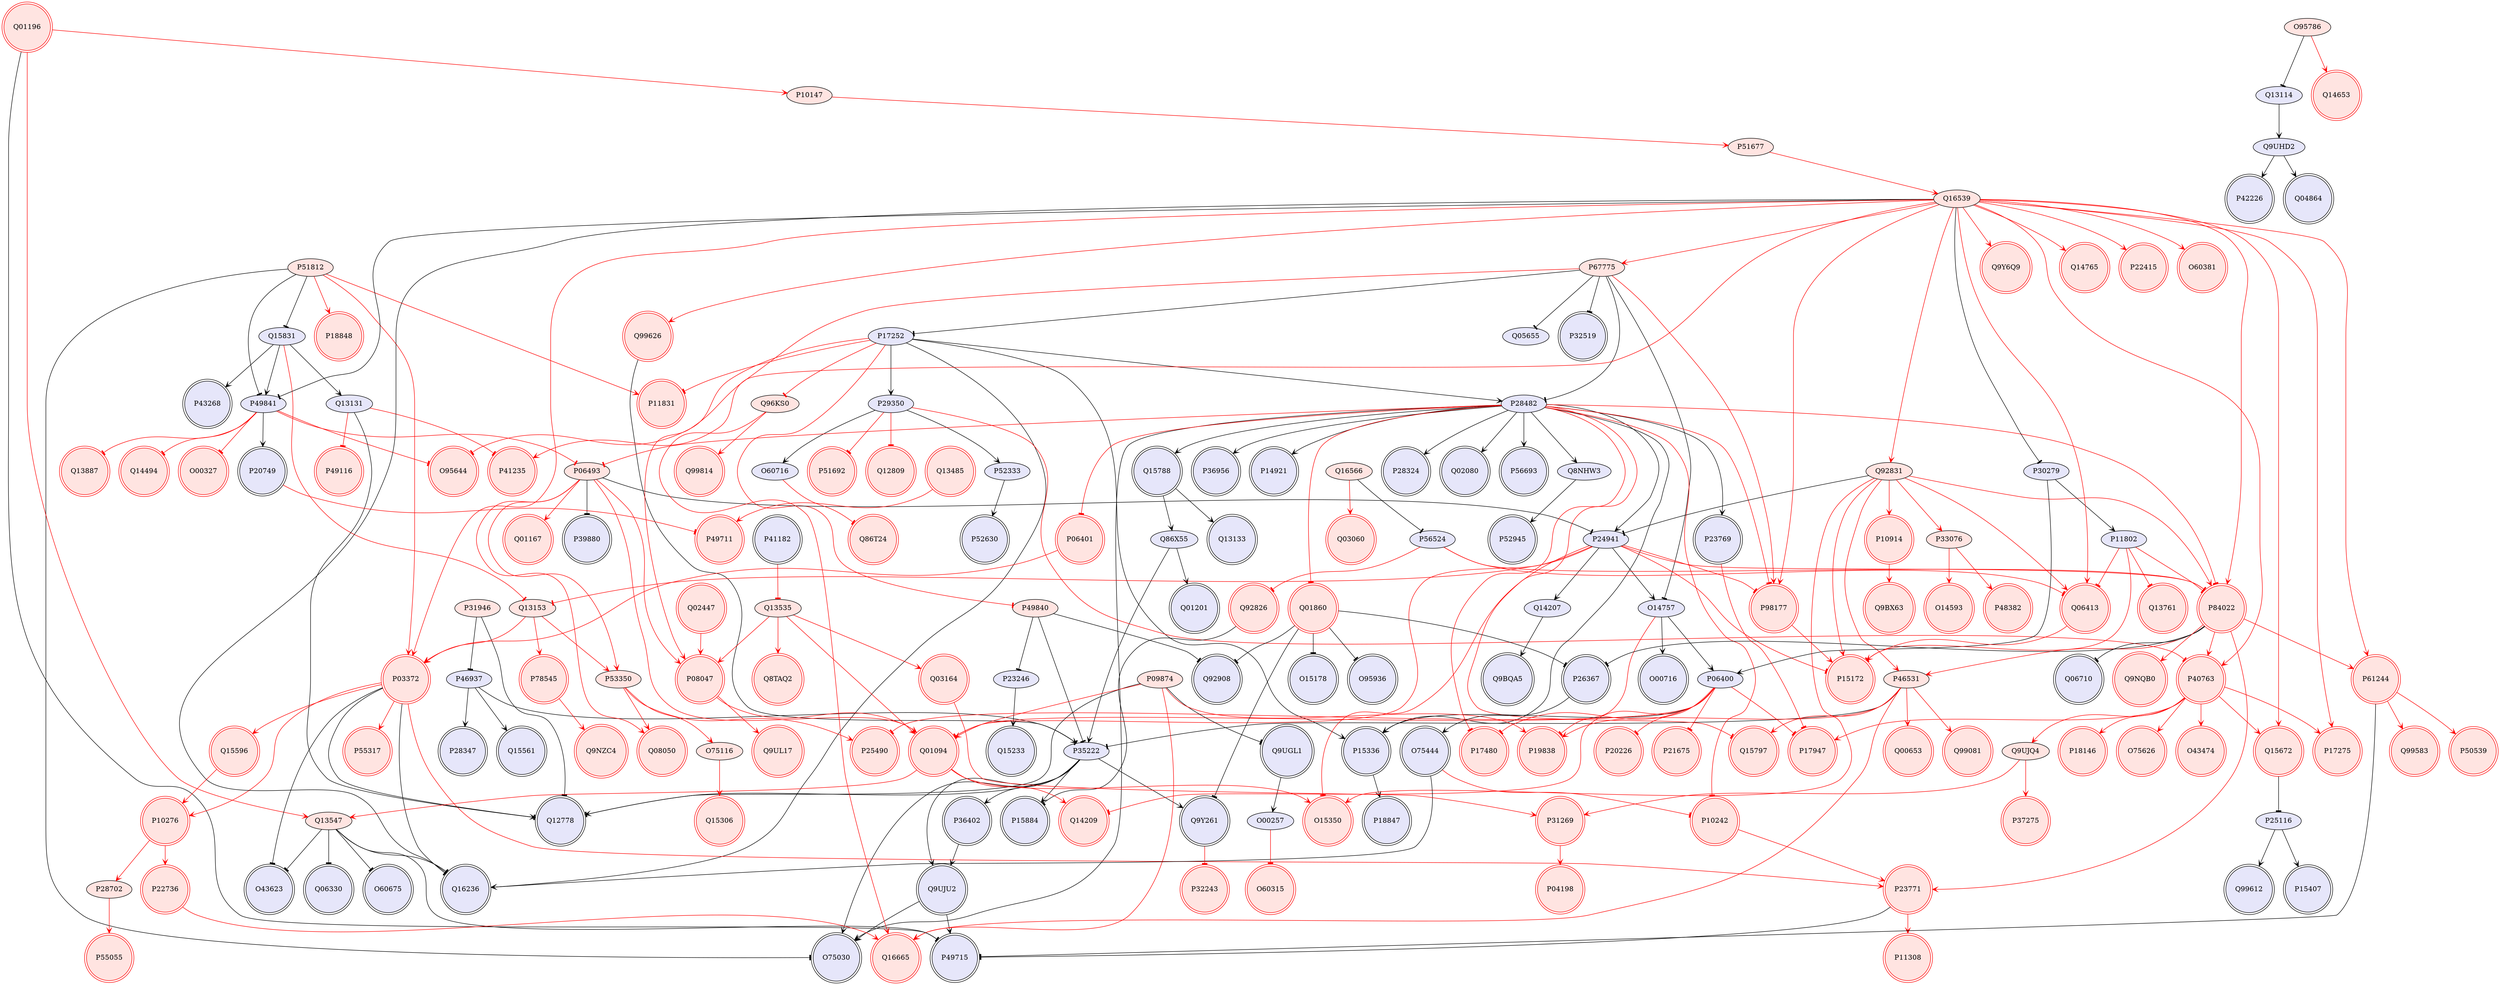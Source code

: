 digraph {

P15336->P18847 [penwidth=1, color=black, arrowhead="vee"]
P51812->Q15831 [penwidth=1, color=black, arrowhead="tee"]
P51812->O75030 [penwidth=1, color=black, arrowhead="tee"]
P51812->P49841 [penwidth=1, color=black, arrowhead="tee"]
P46937->P35222 [penwidth=1, color=black, arrowhead="vee"]
Q86X55->P35222 [penwidth=1, color=black, arrowhead="vee"]
P35222->Q12778 [penwidth=1, color=black, arrowhead="vee"]
P49840->P35222 [penwidth=1, color=black, arrowhead="tee"]
P35222->Q9UJU2 [penwidth=1, color=black, arrowhead="vee"]
P46531->P35222 [penwidth=1, color=black, arrowhead="tee"]
P35222->O75030 [penwidth=1, color=black, arrowhead="vee"]
P35222->P36402 [penwidth=1, color=black, arrowhead="vee"]
P35222->P15884 [penwidth=1, color=black, arrowhead="vee"]
Q99626->P35222 [penwidth=1, color=black, arrowhead="tee"]
P31946->P46937 [penwidth=1, color=black, arrowhead="tee"]
P46937->Q15561 [penwidth=1, color=black, arrowhead="vee"]
P46937->P28347 [penwidth=1, color=black, arrowhead="vee"]
P23771->P49715 [penwidth=1, color=black, arrowhead="tee"]
P61244->P49715 [penwidth=1, color=black, arrowhead="tee"]
Q01196->P49715 [penwidth=1, color=black, arrowhead="tee"]
P17252->P29350 [penwidth=1, color=black, arrowhead="vee"]
P67775->P17252 [penwidth=1, color=black, arrowhead="tee"]
P17252->P15336 [penwidth=1, color=black, arrowhead="vee"]
P17252->Q16236 [penwidth=1, color=black, arrowhead="vee"]
P17252->P28482 [penwidth=1, color=black, arrowhead="vee"]
Q92831->P24941 [penwidth=1, color=black, arrowhead="tee"]
P03372->Q12778 [penwidth=1, color=black, arrowhead="tee"]
P03372->Q16236 [penwidth=1, color=black, arrowhead="tee"]
P28482->P36956 [penwidth=1, color=black, arrowhead="vee"]
P23246->Q15233 [penwidth=1, color=black, arrowhead="vee"]
P52333->P52630 [penwidth=1, color=black, arrowhead="vee"]
O14757->O00716 [penwidth=1, color=black, arrowhead="vee"]
P06493->P24941 [penwidth=1, color=black, arrowhead="tee"]
P06493->P39880 [penwidth=1, color=black, arrowhead="tee"]
Q15831->P49841 [penwidth=1, color=black, arrowhead="vee"]
Q15831->Q13131 [penwidth=1, color=black, arrowhead="vee"]
Q15831->P43268 [penwidth=1, color=black, arrowhead="vee"]
Q15788->Q86X55 [penwidth=1, color=black, arrowhead="vee"]
Q86X55->Q01201 [penwidth=1, color=black, arrowhead="vee"]
P29350->P52333 [penwidth=1, color=black, arrowhead="vee"]
P29350->O60716 [penwidth=1, color=black, arrowhead="vee"]
P24941->Q14207 [penwidth=1, color=black, arrowhead="vee"]
P24941->O14757 [penwidth=1, color=black, arrowhead="vee"]
P28482->P24941 [penwidth=1, color=black, arrowhead="vee"]
P67775->O14757 [penwidth=1, color=black, arrowhead="tee"]
P67775->Q05655 [penwidth=1, color=black, arrowhead="tee"]
P67775->P28482 [penwidth=1, color=black, arrowhead="tee"]
P67775->P32519 [penwidth=1, color=black, arrowhead="tee"]
P30279->P06400 [penwidth=1, color=black, arrowhead="vee"]
Q16539->P30279 [penwidth=1, color=black, arrowhead="tee"]
P30279->P11802 [penwidth=1, color=black, arrowhead="vee"]
P09874->Q12778 [penwidth=1, color=black, arrowhead="tee"]
P31946->Q12778 [penwidth=1, color=black, arrowhead="tee"]
Q13131->Q12778 [penwidth=1, color=black, arrowhead="vee"]
P49840->P23246 [penwidth=1, color=black, arrowhead="tee"]
P49840->Q92908 [penwidth=1, color=black, arrowhead="tee"]
P28482->Q15788 [penwidth=1, color=black, arrowhead="vee"]
Q15788->Q13133 [penwidth=1, color=black, arrowhead="vee"]
Q9UJU2->O75030 [penwidth=1, color=black, arrowhead="vee"]
P36402->Q9UJU2 [penwidth=1, color=black, arrowhead="vee"]
Q16566->P56524 [penwidth=1, color=black, arrowhead="tee"]
Q13547->Q06330 [penwidth=1, color=black, arrowhead="tee"]
O75444->Q16236 [penwidth=1, color=black, arrowhead="vee"]
P26367->O75444 [penwidth=1, color=black, arrowhead="vee"]
Q14207->Q9BQA5 [penwidth=1, color=black, arrowhead="vee"]
Q13547->O60675 [penwidth=1, color=black, arrowhead="tee"]
Q13547->Q16236 [penwidth=1, color=black, arrowhead="tee"]
Q13547->O43623 [penwidth=1, color=black, arrowhead="tee"]
Q9UHD2->P42226 [penwidth=1, color=black, arrowhead="vee"]
P49841->P20749 [penwidth=1, color=black, arrowhead="vee"]
P06400->P15336 [penwidth=1, color=black, arrowhead="vee"]
P28482->P15336 [penwidth=1, color=black, arrowhead="vee"]
O14757->P06400 [penwidth=1, color=black, arrowhead="vee"]
P84022->Q06710 [penwidth=1, color=black, arrowhead="tee"]
P28482->O75030 [penwidth=1, color=black, arrowhead="vee"]
Q16539->Q16236 [penwidth=1, color=black, arrowhead="tee"]
Q9UHD2->Q04864 [penwidth=1, color=black, arrowhead="vee"]
P84022->P26367 [penwidth=1, color=black, arrowhead="tee"]
P09874->Q9UGL1 [penwidth=1, color=black, arrowhead="tee"]
Q13114->Q9UHD2 [penwidth=1, color=black, arrowhead="vee"]
O95786->Q13114 [penwidth=1, color=black, arrowhead="tee"]
Q16539->P49841 [penwidth=1, color=black, arrowhead="tee"]
Q9UGL1->O00257 [penwidth=1, color=black, arrowhead="vee"]
P28482->P14921 [penwidth=1, color=black, arrowhead="vee"]
P28482->P23769 [penwidth=1, color=black, arrowhead="vee"]
P28482->P28324 [penwidth=1, color=black, arrowhead="vee"]
P28482->Q02080 [penwidth=1, color=black, arrowhead="vee"]
P28482->Q8NHW3 [penwidth=1, color=black, arrowhead="vee"]
P28482->P56693 [penwidth=1, color=black, arrowhead="vee"]
Q01860->Q9Y261 [penwidth=1, color=black, arrowhead="tee"]
P35222->Q9Y261 [penwidth=1, color=black, arrowhead="vee"]
Q9UJU2->P49715 [penwidth=1, color=black, arrowhead="vee"]
Q13547->P49715 [penwidth=1, color=black, arrowhead="tee"]
Q01860->Q92908 [penwidth=1, color=black, arrowhead="tee"]
Q92826->P15884 [penwidth=1, color=black, arrowhead="tee"]
Q01860->O95936 [penwidth=1, color=black, arrowhead="tee"]
Q01860->P26367 [penwidth=1, color=black, arrowhead="tee"]
Q01860->O15178 [penwidth=1, color=black, arrowhead="tee"]
P25116->P15407 [penwidth=1, color=black, arrowhead="vee"]
P25116->Q99612 [penwidth=1, color=black, arrowhead="vee"]
Q15672->P25116 [penwidth=1, color=black, arrowhead="tee"]
Q8NHW3->P52945 [penwidth=1, color=black, arrowhead="vee"]
P03372->O43623 [penwidth=1, color=black, arrowhead="tee"]
P06493->Q08050 [penwidth=1, color=red, arrowhead="vee"]
P53350->Q08050 [penwidth=1, color=red, arrowhead="vee"]
P51812->P18848 [penwidth=1, color=red, arrowhead="vee"]
P51812->P03372 [penwidth=1, color=red, arrowhead="vee"]
P51812->P11831 [penwidth=1, color=red, arrowhead="vee"]
Q92831->O15350 [penwidth=1, color=red, arrowhead="vee"]
P24941->O15350 [penwidth=1, color=red, arrowhead="tee"]
Q01094->O15350 [penwidth=1, color=red, arrowhead="vee"]
P49841->O00327 [penwidth=1, color=red, arrowhead="tee"]
P29350->P51692 [penwidth=1, color=red, arrowhead="tee"]
P29350->P40763 [penwidth=1, color=red, arrowhead="tee"]
P40763->O43474 [penwidth=1, color=red, arrowhead="vee"]
P40763->P18146 [penwidth=1, color=red, arrowhead="vee"]
P40763->O75626 [penwidth=1, color=red, arrowhead="vee"]
P40763->P17275 [penwidth=1, color=red, arrowhead="vee"]
P84022->P40763 [penwidth=1, color=red, arrowhead="vee"]
P40763->Q15672 [penwidth=1, color=red, arrowhead="vee"]
P40763->P17947 [penwidth=1, color=red, arrowhead="vee"]
Q16539->P40763 [penwidth=1, color=red, arrowhead="vee"]
P46531->Q15797 [penwidth=1, color=red, arrowhead="vee"]
P28482->Q15797 [penwidth=1, color=red, arrowhead="tee"]
Q13485->P49711 [penwidth=1, color=red, arrowhead="vee"]
Q13131->P49116 [penwidth=1, color=red, arrowhead="tee"]
P17252->Q96KS0 [penwidth=1, color=red, arrowhead="tee"]
P17252->P49840 [penwidth=1, color=red, arrowhead="tee"]
P17252->P11831 [penwidth=1, color=red, arrowhead="tee"]
P17252->O95644 [penwidth=1, color=red, arrowhead="tee"]
Q9Y261->P32243 [penwidth=1, color=red, arrowhead="tee"]
O14757->P19838 [penwidth=1, color=red, arrowhead="tee"]
P46531->P19838 [penwidth=1, color=red, arrowhead="vee"]
P09874->P19838 [penwidth=1, color=red, arrowhead="vee"]
Q92831->P15172 [penwidth=1, color=red, arrowhead="vee"]
Q92831->P10914 [penwidth=1, color=red, arrowhead="vee"]
Q92831->P46531 [penwidth=1, color=red, arrowhead="vee"]
Q92831->P84022 [penwidth=1, color=red, arrowhead="vee"]
Q16539->Q92831 [penwidth=1, color=red, arrowhead="vee"]
Q92831->Q06413 [penwidth=1, color=red, arrowhead="vee"]
Q92831->P33076 [penwidth=1, color=red, arrowhead="vee"]
P53350->P25490 [penwidth=1, color=red, arrowhead="vee"]
P06400->P25490 [penwidth=1, color=red, arrowhead="tee"]
Q16539->Q9Y6Q9 [penwidth=1, color=red, arrowhead="vee"]
P03372->P10276 [penwidth=1, color=red, arrowhead="vee"]
P03372->P23771 [penwidth=1, color=red, arrowhead="vee"]
P03372->Q15596 [penwidth=1, color=red, arrowhead="vee"]
Q13153->P03372 [penwidth=1, color=red, arrowhead="vee"]
P06401->P03372 [penwidth=1, color=red, arrowhead="vee"]
Q16539->P03372 [penwidth=1, color=red, arrowhead="vee"]
P03372->P55317 [penwidth=1, color=red, arrowhead="vee"]
P06493->P53350 [penwidth=1, color=red, arrowhead="vee"]
P06493->Q01094 [penwidth=1, color=red, arrowhead="vee"]
P49841->P06493 [penwidth=1, color=red, arrowhead="tee"]
P06493->P08047 [penwidth=1, color=red, arrowhead="vee"]
P28482->P06493 [penwidth=1, color=red, arrowhead="tee"]
P06493->Q01167 [penwidth=1, color=red, arrowhead="vee"]
Q01094->Q14209 [penwidth=1, color=red, arrowhead="vee"]
P06400->Q14209 [penwidth=1, color=red, arrowhead="tee"]
Q15831->Q13153 [penwidth=1, color=red, arrowhead="tee"]
P29350->Q12809 [penwidth=1, color=red, arrowhead="tee"]
P84022->Q9NQB0 [penwidth=1, color=red, arrowhead="vee"]
Q96KS0->Q99814 [penwidth=1, color=red, arrowhead="vee"]
Q96KS0->Q16665 [penwidth=1, color=red, arrowhead="vee"]
P24941->P15172 [penwidth=1, color=red, arrowhead="tee"]
P24941->Q01094 [penwidth=1, color=red, arrowhead="tee"]
P24941->Q13153 [penwidth=1, color=red, arrowhead="tee"]
P24941->P84022 [penwidth=1, color=red, arrowhead="tee"]
P24941->P98177 [penwidth=1, color=red, arrowhead="tee"]
Q16539->P67775 [penwidth=1, color=red, arrowhead="vee"]
P67775->P08047 [penwidth=1, color=red, arrowhead="vee"]
P67775->P98177 [penwidth=1, color=red, arrowhead="vee"]
P06400->P20226 [penwidth=1, color=red, arrowhead="tee"]
Q16539->Q14765 [penwidth=1, color=red, arrowhead="vee"]
O95786->Q14653 [penwidth=1, color=red, arrowhead="vee"]
P53350->O75116 [penwidth=1, color=red, arrowhead="vee"]
O75116->Q15306 [penwidth=1, color=red, arrowhead="vee"]
Q15596->P10276 [penwidth=1, color=red, arrowhead="vee"]
P10276->P22736 [penwidth=1, color=red, arrowhead="vee"]
P10276->P28702 [penwidth=1, color=red, arrowhead="vee"]
P11802->P15172 [penwidth=1, color=red, arrowhead="tee"]
Q06413->P15172 [penwidth=1, color=red, arrowhead="vee"]
P56524->P84022 [penwidth=1, color=red, arrowhead="tee"]
P56524->Q06413 [penwidth=1, color=red, arrowhead="tee"]
O75444->P10242 [penwidth=1, color=red, arrowhead="tee"]
P10242->P23771 [penwidth=1, color=red, arrowhead="vee"]
P28482->P10242 [penwidth=1, color=red, arrowhead="tee"]
Q13535->Q8TAQ2 [penwidth=1, color=red, arrowhead="vee"]
Q13535->Q01094 [penwidth=1, color=red, arrowhead="vee"]
Q13535->Q03164 [penwidth=1, color=red, arrowhead="vee"]
Q13535->P08047 [penwidth=1, color=red, arrowhead="vee"]
P41182->Q13535 [penwidth=1, color=red, arrowhead="tee"]
P84022->P23771 [penwidth=1, color=red, arrowhead="vee"]
P61244->Q99583 [penwidth=1, color=red, arrowhead="vee"]
P84022->P61244 [penwidth=1, color=red, arrowhead="vee"]
Q16539->P61244 [penwidth=1, color=red, arrowhead="vee"]
P61244->P50539 [penwidth=1, color=red, arrowhead="vee"]
Q01094->Q13547 [penwidth=1, color=red, arrowhead="vee"]
Q01196->Q13547 [penwidth=1, color=red, arrowhead="vee"]
Q13153->P53350 [penwidth=1, color=red, arrowhead="vee"]
Q16539->P22415 [penwidth=1, color=red, arrowhead="vee"]
P10914->Q9BX63 [penwidth=1, color=red, arrowhead="vee"]
P06400->Q01094 [penwidth=1, color=red, arrowhead="tee"]
P09874->Q01094 [penwidth=1, color=red, arrowhead="vee"]
P08047->Q01094 [penwidth=1, color=red, arrowhead="vee"]
P46531->Q16665 [penwidth=1, color=red, arrowhead="vee"]
P84022->P46531 [penwidth=1, color=red, arrowhead="vee"]
P11802->Q13761 [penwidth=1, color=red, arrowhead="tee"]
P06400->P17947 [penwidth=1, color=red, arrowhead="tee"]
P06400->P21675 [penwidth=1, color=red, arrowhead="tee"]
P06400->P17480 [penwidth=1, color=red, arrowhead="tee"]
Q13153->P78545 [penwidth=1, color=red, arrowhead="vee"]
P28482->P06401 [penwidth=1, color=red, arrowhead="tee"]
P08047->Q9UL17 [penwidth=1, color=red, arrowhead="vee"]
P22736->Q16665 [penwidth=1, color=red, arrowhead="vee"]
P09874->Q16665 [penwidth=1, color=red, arrowhead="vee"]
Q16539->P17275 [penwidth=1, color=red, arrowhead="vee"]
Q16539->P84022 [penwidth=1, color=red, arrowhead="vee"]
P28482->P84022 [penwidth=1, color=red, arrowhead="tee"]
P11802->P84022 [penwidth=1, color=red, arrowhead="tee"]
Q16539->Q15672 [penwidth=1, color=red, arrowhead="vee"]
Q03164->P31269 [penwidth=1, color=red, arrowhead="vee"]
Q16539->O60381 [penwidth=1, color=red, arrowhead="vee"]
P23769->P17947 [penwidth=1, color=red, arrowhead="tee"]
Q02447->P08047 [penwidth=1, color=red, arrowhead="vee"]
Q16539->P98177 [penwidth=1, color=red, arrowhead="vee"]
P51677->Q16539 [penwidth=1, color=red, arrowhead="vee"]
Q16539->P41235 [penwidth=1, color=red, arrowhead="vee"]
Q16539->Q99626 [penwidth=1, color=red, arrowhead="vee"]
Q16539->Q06413 [penwidth=1, color=red, arrowhead="vee"]
O60716->Q86T24 [penwidth=1, color=red, arrowhead="tee"]
P49841->Q13887 [penwidth=1, color=red, arrowhead="tee"]
P49841->O95644 [penwidth=1, color=red, arrowhead="tee"]
P49841->Q14494 [penwidth=1, color=red, arrowhead="tee"]
P28482->P98177 [penwidth=1, color=red, arrowhead="tee"]
P28482->Q01860 [penwidth=1, color=red, arrowhead="tee"]
P28482->P17480 [penwidth=1, color=red, arrowhead="tee"]
P11802->Q06413 [penwidth=1, color=red, arrowhead="tee"]
P28702->P55055 [penwidth=1, color=red, arrowhead="vee"]
Q13131->P41235 [penwidth=1, color=red, arrowhead="tee"]
P10147->P51677 [penwidth=1, color=red, arrowhead="vee"]
P78545->Q9NZC4 [penwidth=1, color=red, arrowhead="vee"]
O00257->O60315 [penwidth=1, color=red, arrowhead="tee"]
Q16566->Q03060 [penwidth=1, color=red, arrowhead="vee"]
P33076->P48382 [penwidth=1, color=red, arrowhead="vee"]
P33076->O14593 [penwidth=1, color=red, arrowhead="vee"]
P23771->P11308 [penwidth=1, color=red, arrowhead="vee"]
P98177->P15172 [penwidth=1, color=red, arrowhead="vee"]
P40763->Q9UJQ4 [penwidth=1, color=red, arrowhead="vee"]
P20749->P49711 [penwidth=1, color=red, arrowhead="tee"]
Q9UJQ4->P37275 [penwidth=1, color=red, arrowhead="vee"]
Q01196->P10147 [penwidth=1, color=red, arrowhead="vee"]
P46531->Q99081 [penwidth=1, color=red, arrowhead="vee"]
P46531->Q00653 [penwidth=1, color=red, arrowhead="vee"]
Q9UJQ4->P31269 [penwidth=1, color=red, arrowhead="vee"]
P56524->Q92826 [penwidth=1, color=red, arrowhead="tee"]
P31269->P04198 [penwidth=1, color=red, arrowhead="vee"]
Q01196 [style=filled, color=red, fillcolor=mistyrose, shape=invhouse];
O00327 [style=filled, color=red, fillcolor=mistyrose, shape=doublecircle];
P15336 [style=filled, color=black, fillcolor=lavender, shape=doublecircle];
P18847 [style=filled, color=black, fillcolor=lavender, shape=doublecircle];
P18848 [style=filled, color=red, fillcolor=mistyrose, shape=doublecircle];
Q9BX63 [style=filled, color=red, fillcolor=mistyrose, shape=doublecircle];
P20749 [style=filled, color=black, fillcolor=lavender, shape=doublecircle];
P41182 [style=filled, color=black, fillcolor=lavender, shape=doublecircle];
Q99626 [style=filled, color=red, fillcolor=mistyrose, shape=doublecircle];
P49715 [style=filled, color=black, fillcolor=lavender, shape=doublecircle];
Q03060 [style=filled, color=red, fillcolor=mistyrose, shape=doublecircle];
P49711 [style=filled, color=red, fillcolor=mistyrose, shape=doublecircle];
P39880 [style=filled, color=black, fillcolor=lavender, shape=doublecircle];
Q01094 [style=filled, color=red, fillcolor=mistyrose, shape=doublecircle];
Q14209 [style=filled, color=red, fillcolor=mistyrose, shape=doublecircle];
O00716 [style=filled, color=black, fillcolor=lavender, shape=doublecircle];
P18146 [style=filled, color=red, fillcolor=mistyrose, shape=doublecircle];
Q9NZC4 [style=filled, color=red, fillcolor=mistyrose, shape=doublecircle];
P32519 [style=filled, color=black, fillcolor=lavender, shape=doublecircle];
P78545 [style=filled, color=red, fillcolor=mistyrose, shape=doublecircle];
P28324 [style=filled, color=black, fillcolor=lavender, shape=doublecircle];
O95936 [style=filled, color=black, fillcolor=lavender, shape=doublecircle];
Q99814 [style=filled, color=red, fillcolor=mistyrose, shape=doublecircle];
P11308 [style=filled, color=red, fillcolor=mistyrose, shape=doublecircle];
Q12809 [style=filled, color=red, fillcolor=mistyrose, shape=doublecircle];
P03372 [style=filled, color=red, fillcolor=mistyrose, shape=doublecircle];
P14921 [style=filled, color=black, fillcolor=lavender, shape=doublecircle];
P43268 [style=filled, color=black, fillcolor=lavender, shape=doublecircle];
P15407 [style=filled, color=black, fillcolor=lavender, shape=doublecircle];
P55317 [style=filled, color=red, fillcolor=mistyrose, shape=doublecircle];
Q9Y261 [style=filled, color=black, fillcolor=lavender, shape=doublecircle];
Q01167 [style=filled, color=red, fillcolor=mistyrose, shape=doublecircle];
Q08050 [style=filled, color=red, fillcolor=mistyrose, shape=doublecircle];
Q12778 [style=filled, color=black, fillcolor=lavender, shape=doublecircle];
P98177 [style=filled, color=red, fillcolor=mistyrose, shape=doublecircle];
P23769 [style=filled, color=black, fillcolor=lavender, shape=doublecircle];
P23771 [style=filled, color=red, fillcolor=mistyrose, shape=doublecircle];
Q92908 [style=filled, color=black, fillcolor=lavender, shape=doublecircle];
O60381 [style=filled, color=red, fillcolor=mistyrose, shape=doublecircle];
Q16665 [style=filled, color=red, fillcolor=mistyrose, shape=doublecircle];
Q9BQA5 [style=filled, color=black, fillcolor=lavender, shape=doublecircle];
P41235 [style=filled, color=red, fillcolor=mistyrose, shape=doublecircle];
P31269 [style=filled, color=red, fillcolor=mistyrose, shape=doublecircle];
Q92826 [style=filled, color=red, fillcolor=mistyrose, shape=doublecircle];
P10914 [style=filled, color=red, fillcolor=mistyrose, shape=doublecircle];
Q14653 [style=filled, color=red, fillcolor=mistyrose, shape=doublecircle];
Q15306 [style=filled, color=red, fillcolor=mistyrose, shape=doublecircle];
P17275 [style=filled, color=red, fillcolor=mistyrose, shape=doublecircle];
Q9UGL1 [style=filled, color=black, fillcolor=lavender, shape=doublecircle];
O43474 [style=filled, color=red, fillcolor=mistyrose, shape=doublecircle];
Q13887 [style=filled, color=red, fillcolor=mistyrose, shape=doublecircle];
Q99612 [style=filled, color=black, fillcolor=lavender, shape=doublecircle];
Q03164 [style=filled, color=red, fillcolor=mistyrose, shape=doublecircle];
Q9UJU2 [style=filled, color=black, fillcolor=lavender, shape=doublecircle];
O75444 [style=filled, color=black, fillcolor=lavender, shape=doublecircle];
O60675 [style=filled, color=black, fillcolor=lavender, shape=doublecircle];
P61244 [style=filled, color=red, fillcolor=mistyrose, shape=doublecircle];
Q02080 [style=filled, color=black, fillcolor=lavender, shape=doublecircle];
Q06413 [style=filled, color=red, fillcolor=mistyrose, shape=doublecircle];
O75030 [style=filled, color=black, fillcolor=lavender, shape=doublecircle];
Q99583 [style=filled, color=red, fillcolor=mistyrose, shape=doublecircle];
P50539 [style=filled, color=red, fillcolor=mistyrose, shape=doublecircle];
P10242 [style=filled, color=red, fillcolor=mistyrose, shape=doublecircle];
P04198 [style=filled, color=red, fillcolor=mistyrose, shape=doublecircle];
P15172 [style=filled, color=red, fillcolor=mistyrose, shape=doublecircle];
Q15788 [style=filled, color=black, fillcolor=lavender, shape=doublecircle];
Q15596 [style=filled, color=red, fillcolor=mistyrose, shape=doublecircle];
Q9Y6Q9 [style=filled, color=red, fillcolor=mistyrose, shape=doublecircle];
O95644 [style=filled, color=red, fillcolor=mistyrose, shape=doublecircle];
Q16236 [style=filled, color=black, fillcolor=lavender, shape=doublecircle];
P19838 [style=filled, color=red, fillcolor=mistyrose, shape=doublecircle];
Q00653 [style=filled, color=red, fillcolor=mistyrose, shape=doublecircle];
Q15233 [style=filled, color=black, fillcolor=lavender, shape=doublecircle];
P55055 [style=filled, color=red, fillcolor=mistyrose, shape=doublecircle];
Q13133 [style=filled, color=black, fillcolor=lavender, shape=doublecircle];
P49116 [style=filled, color=red, fillcolor=mistyrose, shape=doublecircle];
P22736 [style=filled, color=red, fillcolor=mistyrose, shape=doublecircle];
Q14494 [style=filled, color=red, fillcolor=mistyrose, shape=doublecircle];
P32243 [style=filled, color=red, fillcolor=mistyrose, shape=doublecircle];
P26367 [style=filled, color=black, fillcolor=lavender, shape=doublecircle];
Q06710 [style=filled, color=black, fillcolor=lavender, shape=doublecircle];
P52945 [style=filled, color=black, fillcolor=lavender, shape=doublecircle];
P06401 [style=filled, color=red, fillcolor=mistyrose, shape=doublecircle];
Q01860 [style=filled, color=red, fillcolor=mistyrose, shape=doublecircle];
O75626 [style=filled, color=red, fillcolor=mistyrose, shape=doublecircle];
P10276 [style=filled, color=red, fillcolor=mistyrose, shape=doublecircle];
Q06330 [style=filled, color=black, fillcolor=lavender, shape=doublecircle];
Q04864 [style=filled, color=black, fillcolor=lavender, shape=doublecircle];
Q01201 [style=filled, color=black, fillcolor=lavender, shape=doublecircle];
P48382 [style=filled, color=red, fillcolor=mistyrose, shape=doublecircle];
O14593 [style=filled, color=red, fillcolor=mistyrose, shape=doublecircle];
Q01196 [style=filled, color=red, fillcolor=mistyrose, shape=doublecircle];
Q13761 [style=filled, color=red, fillcolor=mistyrose, shape=doublecircle];
Q15797 [style=filled, color=red, fillcolor=mistyrose, shape=doublecircle];
P84022 [style=filled, color=red, fillcolor=mistyrose, shape=doublecircle];
Q13485 [style=filled, color=red, fillcolor=mistyrose, shape=doublecircle];
Q8TAQ2 [style=filled, color=red, fillcolor=mistyrose, shape=doublecircle];
O43623 [style=filled, color=black, fillcolor=lavender, shape=doublecircle];
P56693 [style=filled, color=black, fillcolor=lavender, shape=doublecircle];
P08047 [style=filled, color=red, fillcolor=mistyrose, shape=doublecircle];
Q02447 [style=filled, color=red, fillcolor=mistyrose, shape=doublecircle];
P17947 [style=filled, color=red, fillcolor=mistyrose, shape=doublecircle];
P36956 [style=filled, color=black, fillcolor=lavender, shape=doublecircle];
P11831 [style=filled, color=red, fillcolor=mistyrose, shape=doublecircle];
P52630 [style=filled, color=black, fillcolor=lavender, shape=doublecircle];
P40763 [style=filled, color=red, fillcolor=mistyrose, shape=doublecircle];
Q14765 [style=filled, color=red, fillcolor=mistyrose, shape=doublecircle];
P51692 [style=filled, color=red, fillcolor=mistyrose, shape=doublecircle];
P42226 [style=filled, color=black, fillcolor=lavender, shape=doublecircle];
O15178 [style=filled, color=black, fillcolor=lavender, shape=doublecircle];
P21675 [style=filled, color=red, fillcolor=mistyrose, shape=doublecircle];
P20226 [style=filled, color=red, fillcolor=mistyrose, shape=doublecircle];
Q9UL17 [style=filled, color=red, fillcolor=mistyrose, shape=doublecircle];
Q99081 [style=filled, color=red, fillcolor=mistyrose, shape=doublecircle];
P15884 [style=filled, color=black, fillcolor=lavender, shape=doublecircle];
P36402 [style=filled, color=black, fillcolor=lavender, shape=doublecircle];
Q9NQB0 [style=filled, color=red, fillcolor=mistyrose, shape=doublecircle];
P28347 [style=filled, color=black, fillcolor=lavender, shape=doublecircle];
Q15561 [style=filled, color=black, fillcolor=lavender, shape=doublecircle];
O15350 [style=filled, color=red, fillcolor=mistyrose, shape=doublecircle];
Q15672 [style=filled, color=red, fillcolor=mistyrose, shape=doublecircle];
P17480 [style=filled, color=red, fillcolor=mistyrose, shape=doublecircle];
P22415 [style=filled, color=red, fillcolor=mistyrose, shape=doublecircle];
P25490 [style=filled, color=red, fillcolor=mistyrose, shape=doublecircle];
Q86T24 [style=filled, color=red, fillcolor=mistyrose, shape=doublecircle];
P37275 [style=filled, color=red, fillcolor=mistyrose, shape=doublecircle];
O60315 [style=filled, color=red, fillcolor=mistyrose, shape=doublecircle];
P51812 [style=filled, fillcolor=mistyrose];
P46937 [style=filled, fillcolor=lavender];
Q86X55 [style=filled, fillcolor=lavender];
P35222 [style=filled, fillcolor=lavender];
P49840 [style=filled, fillcolor=mistyrose];
P46531 [style=filled, fillcolor=mistyrose];
P31946 [style=filled, fillcolor=mistyrose];
P17252 [style=filled, fillcolor=lavender];
P67775 [style=filled, fillcolor=mistyrose];
Q92831 [style=filled, fillcolor=mistyrose];
P28482 [style=filled, fillcolor=lavender];
P23246 [style=filled, fillcolor=lavender];
P52333 [style=filled, fillcolor=lavender];
O14757 [style=filled, fillcolor=lavender];
P06493 [style=filled, fillcolor=mistyrose];
Q15831 [style=filled, fillcolor=lavender];
P29350 [style=filled, fillcolor=lavender];
P24941 [style=filled, fillcolor=lavender];
P30279 [style=filled, fillcolor=lavender];
Q16539 [style=filled, fillcolor=mistyrose];
P09874 [style=filled, fillcolor=mistyrose];
Q13131 [style=filled, fillcolor=lavender];
Q16566 [style=filled, fillcolor=mistyrose];
Q13547 [style=filled, fillcolor=mistyrose];
Q14207 [style=filled, fillcolor=lavender];
Q9UHD2 [style=filled, fillcolor=lavender];
P49841 [style=filled, fillcolor=lavender];
P06400 [style=filled, fillcolor=lavender];
Q13114 [style=filled, fillcolor=lavender];
O95786 [style=filled, fillcolor=mistyrose];
P25116 [style=filled, fillcolor=lavender];
Q8NHW3 [style=filled, fillcolor=lavender];
P53350 [style=filled, fillcolor=mistyrose];
Q13153 [style=filled, fillcolor=mistyrose];
Q96KS0 [style=filled, fillcolor=mistyrose];
O75116 [style=filled, fillcolor=mistyrose];
P11802 [style=filled, fillcolor=lavender];
P56524 [style=filled, fillcolor=lavender];
Q13535 [style=filled, fillcolor=mistyrose];
P51677 [style=filled, fillcolor=mistyrose];
O60716 [style=filled, fillcolor=lavender];
P28702 [style=filled, fillcolor=mistyrose];
P10147 [style=filled, fillcolor=mistyrose];
O00257 [style=filled, fillcolor=lavender];
P33076 [style=filled, fillcolor=mistyrose];
Q9UJQ4 [style=filled, fillcolor=mistyrose];
Q05655 [style=filled, fillcolor=lavender];


}
